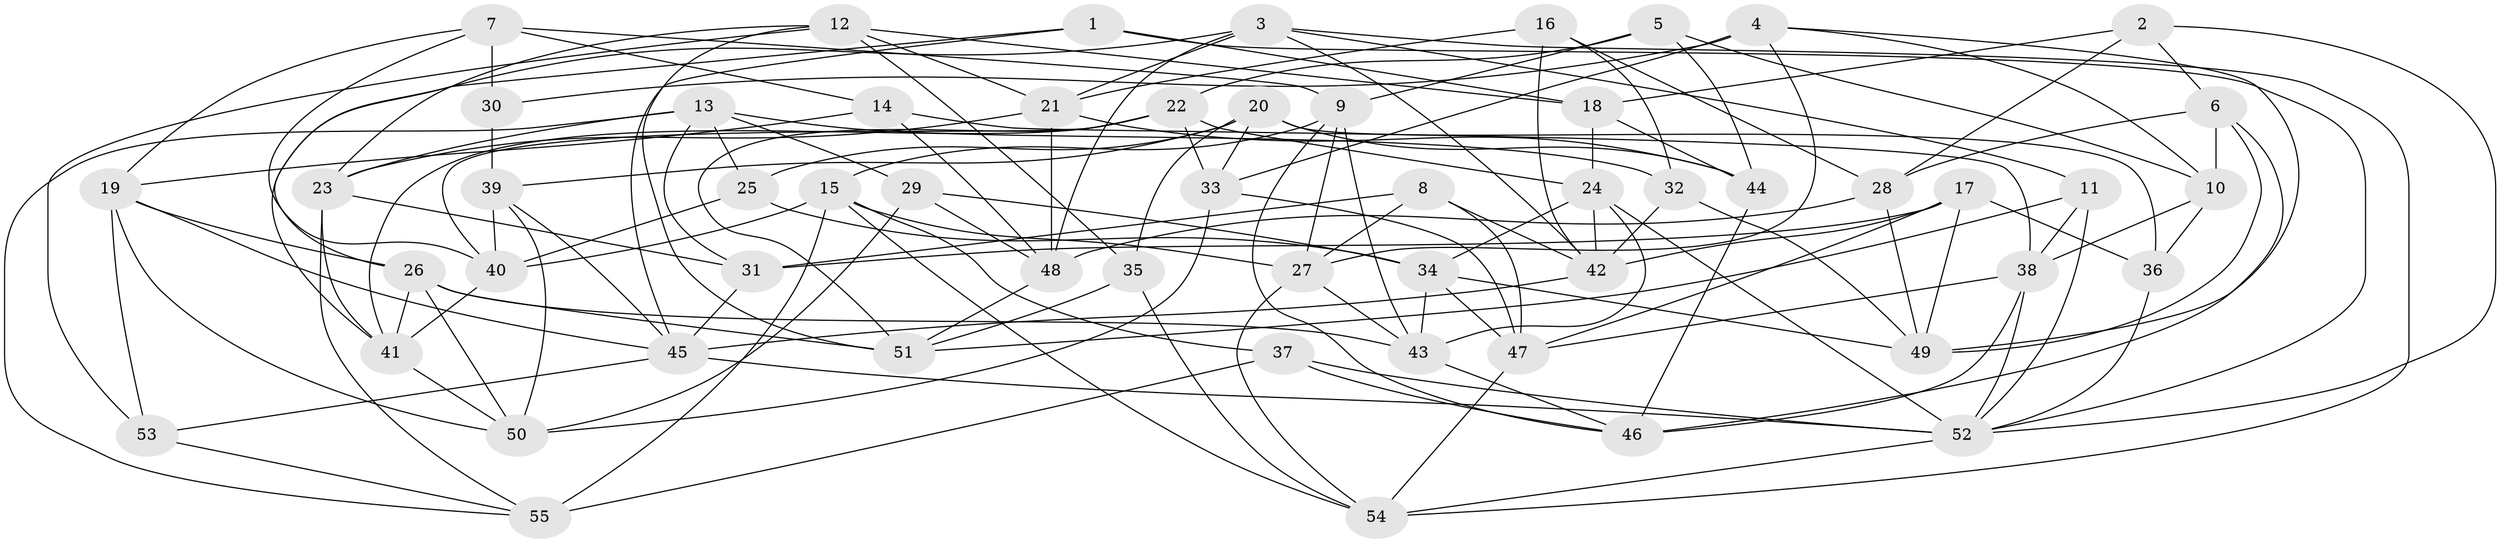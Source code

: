 // original degree distribution, {4: 1.0}
// Generated by graph-tools (version 1.1) at 2025/02/03/09/25 03:02:59]
// undirected, 55 vertices, 146 edges
graph export_dot {
graph [start="1"]
  node [color=gray90,style=filled];
  1;
  2;
  3;
  4;
  5;
  6;
  7;
  8;
  9;
  10;
  11;
  12;
  13;
  14;
  15;
  16;
  17;
  18;
  19;
  20;
  21;
  22;
  23;
  24;
  25;
  26;
  27;
  28;
  29;
  30;
  31;
  32;
  33;
  34;
  35;
  36;
  37;
  38;
  39;
  40;
  41;
  42;
  43;
  44;
  45;
  46;
  47;
  48;
  49;
  50;
  51;
  52;
  53;
  54;
  55;
  1 -- 18 [weight=1.0];
  1 -- 26 [weight=1.0];
  1 -- 45 [weight=1.0];
  1 -- 52 [weight=1.0];
  2 -- 6 [weight=1.0];
  2 -- 18 [weight=1.0];
  2 -- 28 [weight=1.0];
  2 -- 52 [weight=1.0];
  3 -- 11 [weight=1.0];
  3 -- 21 [weight=1.0];
  3 -- 41 [weight=1.0];
  3 -- 42 [weight=1.0];
  3 -- 48 [weight=1.0];
  3 -- 54 [weight=1.0];
  4 -- 10 [weight=1.0];
  4 -- 27 [weight=1.0];
  4 -- 30 [weight=2.0];
  4 -- 33 [weight=1.0];
  4 -- 49 [weight=1.0];
  5 -- 9 [weight=1.0];
  5 -- 10 [weight=1.0];
  5 -- 22 [weight=1.0];
  5 -- 44 [weight=1.0];
  6 -- 10 [weight=2.0];
  6 -- 28 [weight=1.0];
  6 -- 46 [weight=1.0];
  6 -- 49 [weight=1.0];
  7 -- 9 [weight=1.0];
  7 -- 14 [weight=1.0];
  7 -- 19 [weight=1.0];
  7 -- 30 [weight=2.0];
  7 -- 40 [weight=1.0];
  8 -- 27 [weight=1.0];
  8 -- 31 [weight=1.0];
  8 -- 42 [weight=1.0];
  8 -- 47 [weight=1.0];
  9 -- 15 [weight=1.0];
  9 -- 27 [weight=1.0];
  9 -- 43 [weight=1.0];
  9 -- 46 [weight=1.0];
  10 -- 36 [weight=1.0];
  10 -- 38 [weight=1.0];
  11 -- 38 [weight=1.0];
  11 -- 51 [weight=1.0];
  11 -- 52 [weight=1.0];
  12 -- 18 [weight=1.0];
  12 -- 21 [weight=1.0];
  12 -- 23 [weight=1.0];
  12 -- 35 [weight=1.0];
  12 -- 51 [weight=1.0];
  12 -- 53 [weight=1.0];
  13 -- 23 [weight=1.0];
  13 -- 25 [weight=1.0];
  13 -- 29 [weight=1.0];
  13 -- 31 [weight=1.0];
  13 -- 32 [weight=1.0];
  13 -- 55 [weight=1.0];
  14 -- 19 [weight=1.0];
  14 -- 38 [weight=1.0];
  14 -- 48 [weight=1.0];
  15 -- 27 [weight=1.0];
  15 -- 37 [weight=1.0];
  15 -- 40 [weight=1.0];
  15 -- 54 [weight=1.0];
  15 -- 55 [weight=1.0];
  16 -- 21 [weight=2.0];
  16 -- 28 [weight=2.0];
  16 -- 32 [weight=1.0];
  16 -- 42 [weight=1.0];
  17 -- 31 [weight=2.0];
  17 -- 36 [weight=1.0];
  17 -- 42 [weight=1.0];
  17 -- 47 [weight=1.0];
  17 -- 49 [weight=1.0];
  18 -- 24 [weight=1.0];
  18 -- 44 [weight=2.0];
  19 -- 26 [weight=1.0];
  19 -- 45 [weight=1.0];
  19 -- 50 [weight=1.0];
  19 -- 53 [weight=1.0];
  20 -- 25 [weight=1.0];
  20 -- 33 [weight=2.0];
  20 -- 35 [weight=1.0];
  20 -- 36 [weight=1.0];
  20 -- 39 [weight=1.0];
  20 -- 44 [weight=2.0];
  21 -- 23 [weight=1.0];
  21 -- 44 [weight=2.0];
  21 -- 48 [weight=1.0];
  22 -- 24 [weight=1.0];
  22 -- 33 [weight=1.0];
  22 -- 40 [weight=1.0];
  22 -- 41 [weight=1.0];
  22 -- 51 [weight=1.0];
  23 -- 31 [weight=1.0];
  23 -- 41 [weight=1.0];
  23 -- 55 [weight=1.0];
  24 -- 34 [weight=1.0];
  24 -- 42 [weight=1.0];
  24 -- 43 [weight=1.0];
  24 -- 52 [weight=1.0];
  25 -- 34 [weight=1.0];
  25 -- 40 [weight=1.0];
  26 -- 41 [weight=1.0];
  26 -- 43 [weight=1.0];
  26 -- 50 [weight=1.0];
  26 -- 51 [weight=1.0];
  27 -- 43 [weight=1.0];
  27 -- 54 [weight=1.0];
  28 -- 48 [weight=1.0];
  28 -- 49 [weight=1.0];
  29 -- 34 [weight=1.0];
  29 -- 48 [weight=1.0];
  29 -- 50 [weight=1.0];
  30 -- 39 [weight=2.0];
  31 -- 45 [weight=1.0];
  32 -- 42 [weight=1.0];
  32 -- 49 [weight=1.0];
  33 -- 47 [weight=1.0];
  33 -- 50 [weight=1.0];
  34 -- 43 [weight=1.0];
  34 -- 47 [weight=1.0];
  34 -- 49 [weight=1.0];
  35 -- 51 [weight=1.0];
  35 -- 54 [weight=1.0];
  36 -- 52 [weight=1.0];
  37 -- 46 [weight=1.0];
  37 -- 52 [weight=2.0];
  37 -- 55 [weight=2.0];
  38 -- 46 [weight=1.0];
  38 -- 47 [weight=1.0];
  38 -- 52 [weight=1.0];
  39 -- 40 [weight=1.0];
  39 -- 45 [weight=1.0];
  39 -- 50 [weight=1.0];
  40 -- 41 [weight=1.0];
  41 -- 50 [weight=1.0];
  42 -- 45 [weight=2.0];
  43 -- 46 [weight=1.0];
  44 -- 46 [weight=1.0];
  45 -- 52 [weight=1.0];
  45 -- 53 [weight=1.0];
  47 -- 54 [weight=1.0];
  48 -- 51 [weight=1.0];
  52 -- 54 [weight=1.0];
  53 -- 55 [weight=1.0];
}
